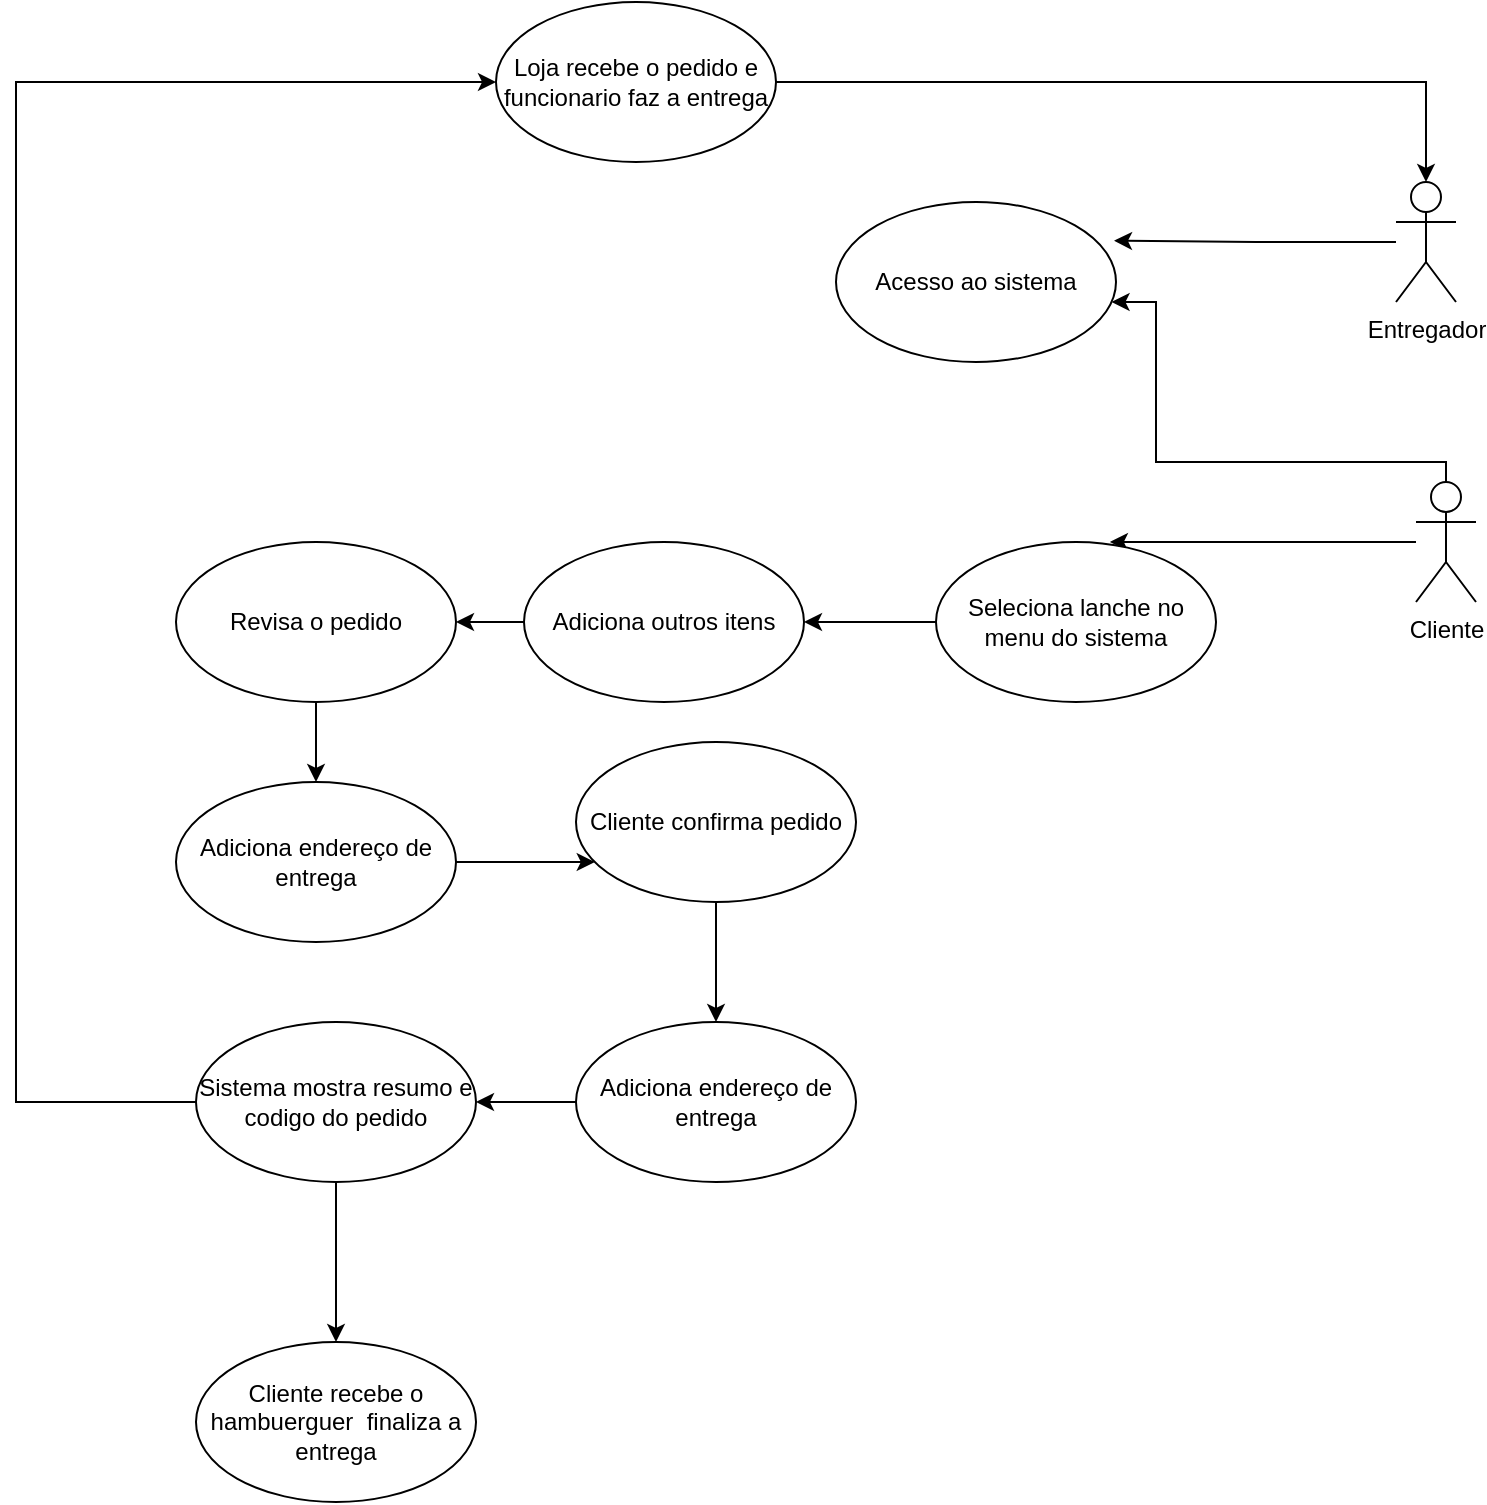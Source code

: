 <mxfile version="21.3.7" type="github">
  <diagram id="C5RBs43oDa-KdzZeNtuy" name="Page-1">
    <mxGraphModel dx="1467" dy="1922" grid="1" gridSize="10" guides="1" tooltips="1" connect="1" arrows="1" fold="1" page="1" pageScale="1" pageWidth="827" pageHeight="1169" math="0" shadow="0">
      <root>
        <mxCell id="WIyWlLk6GJQsqaUBKTNV-0" />
        <mxCell id="WIyWlLk6GJQsqaUBKTNV-1" parent="WIyWlLk6GJQsqaUBKTNV-0" />
        <mxCell id="uZh5O_fvLQ8ybbkGeAzj-22" style="edgeStyle=orthogonalEdgeStyle;rounded=0;orthogonalLoop=1;jettySize=auto;html=1;" edge="1" parent="WIyWlLk6GJQsqaUBKTNV-1" source="uZh5O_fvLQ8ybbkGeAzj-0" target="uZh5O_fvLQ8ybbkGeAzj-15">
          <mxGeometry relative="1" as="geometry">
            <Array as="points">
              <mxPoint x="805" y="200" />
              <mxPoint x="660" y="200" />
              <mxPoint x="660" y="120" />
            </Array>
          </mxGeometry>
        </mxCell>
        <mxCell id="uZh5O_fvLQ8ybbkGeAzj-29" style="edgeStyle=orthogonalEdgeStyle;rounded=0;orthogonalLoop=1;jettySize=auto;html=1;entryX=0.621;entryY=0;entryDx=0;entryDy=0;entryPerimeter=0;" edge="1" parent="WIyWlLk6GJQsqaUBKTNV-1" source="uZh5O_fvLQ8ybbkGeAzj-0" target="uZh5O_fvLQ8ybbkGeAzj-7">
          <mxGeometry relative="1" as="geometry">
            <Array as="points">
              <mxPoint x="710" y="240" />
              <mxPoint x="710" y="240" />
            </Array>
          </mxGeometry>
        </mxCell>
        <mxCell id="uZh5O_fvLQ8ybbkGeAzj-0" value="Cliente" style="shape=umlActor;verticalLabelPosition=bottom;verticalAlign=top;html=1;outlineConnect=0;" vertex="1" parent="WIyWlLk6GJQsqaUBKTNV-1">
          <mxGeometry x="790" y="210" width="30" height="60" as="geometry" />
        </mxCell>
        <mxCell id="uZh5O_fvLQ8ybbkGeAzj-47" style="edgeStyle=orthogonalEdgeStyle;rounded=0;orthogonalLoop=1;jettySize=auto;html=1;entryX=0.993;entryY=0.242;entryDx=0;entryDy=0;entryPerimeter=0;" edge="1" parent="WIyWlLk6GJQsqaUBKTNV-1" source="uZh5O_fvLQ8ybbkGeAzj-5" target="uZh5O_fvLQ8ybbkGeAzj-15">
          <mxGeometry relative="1" as="geometry" />
        </mxCell>
        <mxCell id="uZh5O_fvLQ8ybbkGeAzj-5" value="Entregador" style="shape=umlActor;verticalLabelPosition=bottom;verticalAlign=top;html=1;outlineConnect=0;" vertex="1" parent="WIyWlLk6GJQsqaUBKTNV-1">
          <mxGeometry x="780" y="60" width="30" height="60" as="geometry" />
        </mxCell>
        <mxCell id="uZh5O_fvLQ8ybbkGeAzj-28" style="edgeStyle=orthogonalEdgeStyle;rounded=0;orthogonalLoop=1;jettySize=auto;html=1;" edge="1" parent="WIyWlLk6GJQsqaUBKTNV-1" source="uZh5O_fvLQ8ybbkGeAzj-7" target="uZh5O_fvLQ8ybbkGeAzj-27">
          <mxGeometry relative="1" as="geometry">
            <Array as="points">
              <mxPoint x="520" y="280" />
              <mxPoint x="520" y="280" />
            </Array>
          </mxGeometry>
        </mxCell>
        <mxCell id="uZh5O_fvLQ8ybbkGeAzj-7" value="Seleciona lanche no menu do sistema" style="ellipse;whiteSpace=wrap;html=1;" vertex="1" parent="WIyWlLk6GJQsqaUBKTNV-1">
          <mxGeometry x="550" y="240" width="140" height="80" as="geometry" />
        </mxCell>
        <mxCell id="uZh5O_fvLQ8ybbkGeAzj-15" value="Acesso ao sistema" style="ellipse;whiteSpace=wrap;html=1;" vertex="1" parent="WIyWlLk6GJQsqaUBKTNV-1">
          <mxGeometry x="500" y="70" width="140" height="80" as="geometry" />
        </mxCell>
        <mxCell id="uZh5O_fvLQ8ybbkGeAzj-33" style="edgeStyle=orthogonalEdgeStyle;rounded=0;orthogonalLoop=1;jettySize=auto;html=1;entryX=0.5;entryY=0;entryDx=0;entryDy=0;entryPerimeter=0;" edge="1" parent="WIyWlLk6GJQsqaUBKTNV-1" source="uZh5O_fvLQ8ybbkGeAzj-16" target="uZh5O_fvLQ8ybbkGeAzj-5">
          <mxGeometry relative="1" as="geometry" />
        </mxCell>
        <mxCell id="uZh5O_fvLQ8ybbkGeAzj-16" value="Loja recebe o pedido e funcionario faz a entrega" style="ellipse;whiteSpace=wrap;html=1;" vertex="1" parent="WIyWlLk6GJQsqaUBKTNV-1">
          <mxGeometry x="330" y="-30" width="140" height="80" as="geometry" />
        </mxCell>
        <mxCell id="uZh5O_fvLQ8ybbkGeAzj-34" style="edgeStyle=orthogonalEdgeStyle;rounded=0;orthogonalLoop=1;jettySize=auto;html=1;" edge="1" parent="WIyWlLk6GJQsqaUBKTNV-1" source="uZh5O_fvLQ8ybbkGeAzj-27" target="uZh5O_fvLQ8ybbkGeAzj-30">
          <mxGeometry relative="1" as="geometry" />
        </mxCell>
        <mxCell id="uZh5O_fvLQ8ybbkGeAzj-27" value="Adiciona outros itens" style="ellipse;whiteSpace=wrap;html=1;" vertex="1" parent="WIyWlLk6GJQsqaUBKTNV-1">
          <mxGeometry x="344" y="240" width="140" height="80" as="geometry" />
        </mxCell>
        <mxCell id="uZh5O_fvLQ8ybbkGeAzj-37" value="" style="edgeStyle=orthogonalEdgeStyle;rounded=0;orthogonalLoop=1;jettySize=auto;html=1;" edge="1" parent="WIyWlLk6GJQsqaUBKTNV-1" source="uZh5O_fvLQ8ybbkGeAzj-30" target="uZh5O_fvLQ8ybbkGeAzj-36">
          <mxGeometry relative="1" as="geometry" />
        </mxCell>
        <mxCell id="uZh5O_fvLQ8ybbkGeAzj-30" value="Revisa o pedido" style="ellipse;whiteSpace=wrap;html=1;" vertex="1" parent="WIyWlLk6GJQsqaUBKTNV-1">
          <mxGeometry x="170" y="240" width="140" height="80" as="geometry" />
        </mxCell>
        <mxCell id="uZh5O_fvLQ8ybbkGeAzj-39" style="edgeStyle=orthogonalEdgeStyle;rounded=0;orthogonalLoop=1;jettySize=auto;html=1;" edge="1" parent="WIyWlLk6GJQsqaUBKTNV-1" source="uZh5O_fvLQ8ybbkGeAzj-36" target="uZh5O_fvLQ8ybbkGeAzj-38">
          <mxGeometry relative="1" as="geometry">
            <Array as="points">
              <mxPoint x="350" y="400" />
              <mxPoint x="350" y="400" />
            </Array>
          </mxGeometry>
        </mxCell>
        <mxCell id="uZh5O_fvLQ8ybbkGeAzj-36" value="Adiciona endereço de entrega" style="ellipse;whiteSpace=wrap;html=1;" vertex="1" parent="WIyWlLk6GJQsqaUBKTNV-1">
          <mxGeometry x="170" y="360" width="140" height="80" as="geometry" />
        </mxCell>
        <mxCell id="uZh5O_fvLQ8ybbkGeAzj-41" value="" style="edgeStyle=orthogonalEdgeStyle;rounded=0;orthogonalLoop=1;jettySize=auto;html=1;" edge="1" parent="WIyWlLk6GJQsqaUBKTNV-1" source="uZh5O_fvLQ8ybbkGeAzj-38" target="uZh5O_fvLQ8ybbkGeAzj-40">
          <mxGeometry relative="1" as="geometry" />
        </mxCell>
        <mxCell id="uZh5O_fvLQ8ybbkGeAzj-38" value="Cliente confirma pedido" style="ellipse;whiteSpace=wrap;html=1;" vertex="1" parent="WIyWlLk6GJQsqaUBKTNV-1">
          <mxGeometry x="370" y="340" width="140" height="80" as="geometry" />
        </mxCell>
        <mxCell id="uZh5O_fvLQ8ybbkGeAzj-43" value="" style="edgeStyle=orthogonalEdgeStyle;rounded=0;orthogonalLoop=1;jettySize=auto;html=1;" edge="1" parent="WIyWlLk6GJQsqaUBKTNV-1" source="uZh5O_fvLQ8ybbkGeAzj-40" target="uZh5O_fvLQ8ybbkGeAzj-42">
          <mxGeometry relative="1" as="geometry" />
        </mxCell>
        <mxCell id="uZh5O_fvLQ8ybbkGeAzj-40" value="Adiciona endereço de entrega" style="ellipse;whiteSpace=wrap;html=1;" vertex="1" parent="WIyWlLk6GJQsqaUBKTNV-1">
          <mxGeometry x="370" y="480" width="140" height="80" as="geometry" />
        </mxCell>
        <mxCell id="uZh5O_fvLQ8ybbkGeAzj-44" style="edgeStyle=orthogonalEdgeStyle;rounded=0;orthogonalLoop=1;jettySize=auto;html=1;" edge="1" parent="WIyWlLk6GJQsqaUBKTNV-1" source="uZh5O_fvLQ8ybbkGeAzj-42" target="uZh5O_fvLQ8ybbkGeAzj-16">
          <mxGeometry relative="1" as="geometry">
            <Array as="points">
              <mxPoint x="90" y="520" />
              <mxPoint x="90" y="10" />
            </Array>
          </mxGeometry>
        </mxCell>
        <mxCell id="uZh5O_fvLQ8ybbkGeAzj-46" value="" style="edgeStyle=orthogonalEdgeStyle;rounded=0;orthogonalLoop=1;jettySize=auto;html=1;" edge="1" parent="WIyWlLk6GJQsqaUBKTNV-1" source="uZh5O_fvLQ8ybbkGeAzj-42" target="uZh5O_fvLQ8ybbkGeAzj-45">
          <mxGeometry relative="1" as="geometry" />
        </mxCell>
        <mxCell id="uZh5O_fvLQ8ybbkGeAzj-42" value="Sistema mostra resumo e codigo do pedido" style="ellipse;whiteSpace=wrap;html=1;" vertex="1" parent="WIyWlLk6GJQsqaUBKTNV-1">
          <mxGeometry x="180" y="480" width="140" height="80" as="geometry" />
        </mxCell>
        <mxCell id="uZh5O_fvLQ8ybbkGeAzj-45" value="Cliente recebe o hambuerguer&amp;nbsp; finaliza a entrega" style="ellipse;whiteSpace=wrap;html=1;" vertex="1" parent="WIyWlLk6GJQsqaUBKTNV-1">
          <mxGeometry x="180" y="640" width="140" height="80" as="geometry" />
        </mxCell>
      </root>
    </mxGraphModel>
  </diagram>
</mxfile>
